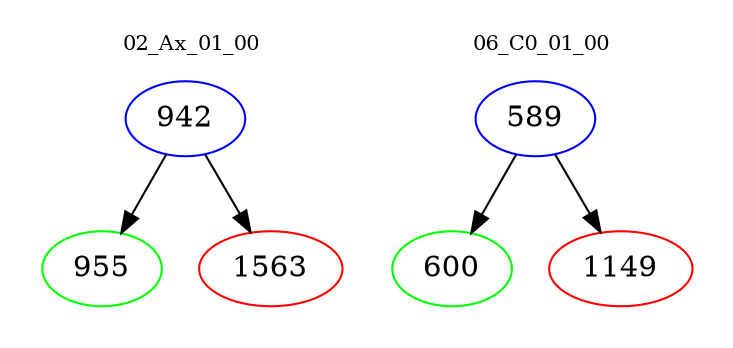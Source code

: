 digraph{
subgraph cluster_0 {
color = white
label = "02_Ax_01_00";
fontsize=10;
T0_942 [label="942", color="blue"]
T0_942 -> T0_955 [color="black"]
T0_955 [label="955", color="green"]
T0_942 -> T0_1563 [color="black"]
T0_1563 [label="1563", color="red"]
}
subgraph cluster_1 {
color = white
label = "06_C0_01_00";
fontsize=10;
T1_589 [label="589", color="blue"]
T1_589 -> T1_600 [color="black"]
T1_600 [label="600", color="green"]
T1_589 -> T1_1149 [color="black"]
T1_1149 [label="1149", color="red"]
}
}
